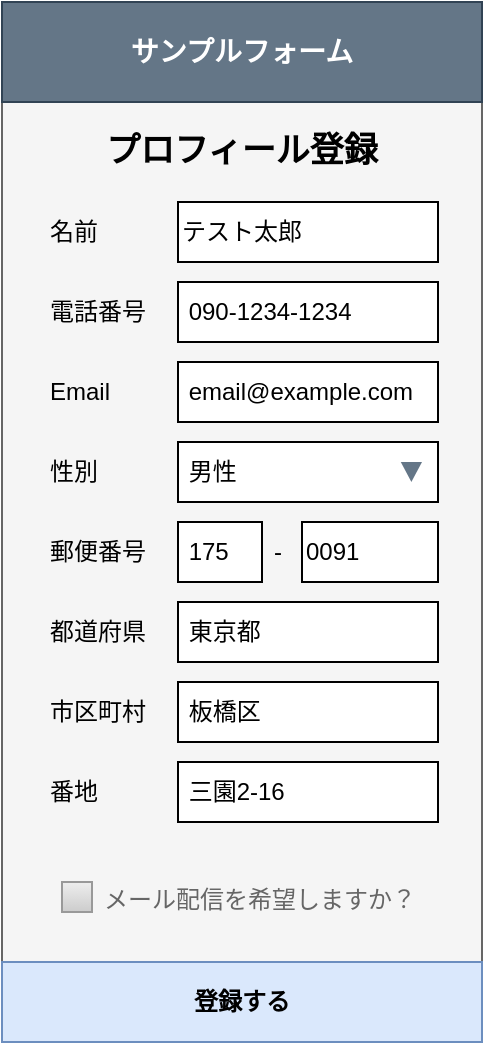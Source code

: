 <mxfile>
    <diagram id="PD3LTiTy4cdeC6ZFiB52" name="ページ1">
        <mxGraphModel dx="874" dy="664" grid="1" gridSize="10" guides="1" tooltips="1" connect="1" arrows="1" fold="1" page="1" pageScale="1" pageWidth="827" pageHeight="1169" math="0" shadow="0">
            <root>
                <mxCell id="0"/>
                <mxCell id="1" parent="0"/>
                <mxCell id="2" value="" style="rounded=0;whiteSpace=wrap;html=1;fillColor=#f5f5f5;fontColor=#333333;strokeColor=#666666;" vertex="1" parent="1">
                    <mxGeometry x="80" y="40" width="240" height="520" as="geometry"/>
                </mxCell>
                <mxCell id="3" value="サンプルフォーム" style="rounded=0;whiteSpace=wrap;html=1;fillColor=#647687;fontColor=#ffffff;strokeColor=#314354;fontSize=14;fontStyle=1" vertex="1" parent="1">
                    <mxGeometry x="80" y="40" width="240" height="50" as="geometry"/>
                </mxCell>
                <mxCell id="4" value="登録する" style="rounded=0;whiteSpace=wrap;html=1;align=center;fillColor=#dae8fc;strokeColor=#6c8ebf;fontStyle=1" vertex="1" parent="1">
                    <mxGeometry x="80" y="520" width="240" height="40" as="geometry"/>
                </mxCell>
                <mxCell id="5" value="プロフィール登録" style="text;html=1;strokeColor=none;fillColor=none;align=center;verticalAlign=middle;whiteSpace=wrap;rounded=0;fontSize=17;fontStyle=1" vertex="1" parent="1">
                    <mxGeometry x="100" y="100" width="200" height="30" as="geometry"/>
                </mxCell>
                <mxCell id="7" value="&amp;nbsp;175" style="rounded=0;whiteSpace=wrap;html=1;align=left;" vertex="1" parent="1">
                    <mxGeometry x="168" y="300" width="42" height="30" as="geometry"/>
                </mxCell>
                <mxCell id="8" value="郵便番号" style="text;html=1;strokeColor=none;fillColor=none;align=left;verticalAlign=middle;whiteSpace=wrap;rounded=0;fontSize=12;" vertex="1" parent="1">
                    <mxGeometry x="102" y="300" width="60" height="30" as="geometry"/>
                </mxCell>
                <mxCell id="9" value="&amp;nbsp;男性" style="rounded=0;whiteSpace=wrap;html=1;align=left;" vertex="1" parent="1">
                    <mxGeometry x="168" y="260" width="130" height="30" as="geometry"/>
                </mxCell>
                <mxCell id="10" value="性別" style="text;html=1;strokeColor=none;fillColor=none;align=left;verticalAlign=middle;whiteSpace=wrap;rounded=0;fontSize=12;" vertex="1" parent="1">
                    <mxGeometry x="102" y="260" width="60" height="30" as="geometry"/>
                </mxCell>
                <mxCell id="11" value="&amp;nbsp;email@example.com" style="rounded=0;whiteSpace=wrap;html=1;align=left;" vertex="1" parent="1">
                    <mxGeometry x="168" y="220" width="130" height="30" as="geometry"/>
                </mxCell>
                <mxCell id="12" value="Email" style="text;html=1;strokeColor=none;fillColor=none;align=left;verticalAlign=middle;whiteSpace=wrap;rounded=0;fontSize=12;" vertex="1" parent="1">
                    <mxGeometry x="102" y="220" width="60" height="30" as="geometry"/>
                </mxCell>
                <mxCell id="13" value="&amp;nbsp;090-1234-1234" style="rounded=0;whiteSpace=wrap;html=1;align=left;" vertex="1" parent="1">
                    <mxGeometry x="168" y="180" width="130" height="30" as="geometry"/>
                </mxCell>
                <mxCell id="14" value="電話番号" style="text;html=1;strokeColor=none;fillColor=none;align=left;verticalAlign=middle;whiteSpace=wrap;rounded=0;fontSize=12;" vertex="1" parent="1">
                    <mxGeometry x="102" y="180" width="60" height="30" as="geometry"/>
                </mxCell>
                <mxCell id="15" value="テスト太郎" style="rounded=0;whiteSpace=wrap;html=1;align=left;" vertex="1" parent="1">
                    <mxGeometry x="168" y="140" width="130" height="30" as="geometry"/>
                </mxCell>
                <mxCell id="16" value="名前" style="text;html=1;strokeColor=none;fillColor=none;align=left;verticalAlign=middle;whiteSpace=wrap;rounded=0;fontSize=12;" vertex="1" parent="1">
                    <mxGeometry x="102" y="140" width="60" height="30" as="geometry"/>
                </mxCell>
                <mxCell id="17" value="&amp;nbsp;三園2-16" style="rounded=0;whiteSpace=wrap;html=1;align=left;" vertex="1" parent="1">
                    <mxGeometry x="168" y="420" width="130" height="30" as="geometry"/>
                </mxCell>
                <mxCell id="18" value="番地" style="text;html=1;strokeColor=none;fillColor=none;align=left;verticalAlign=middle;whiteSpace=wrap;rounded=0;fontSize=12;" vertex="1" parent="1">
                    <mxGeometry x="102" y="420" width="60" height="30" as="geometry"/>
                </mxCell>
                <mxCell id="19" value="&amp;nbsp;板橋区" style="rounded=0;whiteSpace=wrap;html=1;align=left;" vertex="1" parent="1">
                    <mxGeometry x="168" y="380" width="130" height="30" as="geometry"/>
                </mxCell>
                <mxCell id="20" value="市区町村" style="text;html=1;strokeColor=none;fillColor=none;align=left;verticalAlign=middle;whiteSpace=wrap;rounded=0;fontSize=12;" vertex="1" parent="1">
                    <mxGeometry x="102" y="380" width="60" height="30" as="geometry"/>
                </mxCell>
                <mxCell id="21" value="&amp;nbsp;東京都" style="rounded=0;whiteSpace=wrap;html=1;align=left;" vertex="1" parent="1">
                    <mxGeometry x="168" y="340" width="130" height="30" as="geometry"/>
                </mxCell>
                <mxCell id="22" value="都道府県" style="text;html=1;strokeColor=none;fillColor=none;align=left;verticalAlign=middle;whiteSpace=wrap;rounded=0;fontSize=12;" vertex="1" parent="1">
                    <mxGeometry x="102" y="340" width="60" height="30" as="geometry"/>
                </mxCell>
                <mxCell id="23" value="" style="triangle;whiteSpace=wrap;html=1;fontSize=12;rotation=90;fillColor=#647687;fontColor=#ffffff;strokeColor=none;" vertex="1" parent="1">
                    <mxGeometry x="279.69" y="269.69" width="10" height="10.63" as="geometry"/>
                </mxCell>
                <mxCell id="24" value="0091" style="rounded=0;whiteSpace=wrap;html=1;align=left;" vertex="1" parent="1">
                    <mxGeometry x="230" y="300" width="68" height="30" as="geometry"/>
                </mxCell>
                <mxCell id="25" value="-" style="rounded=0;whiteSpace=wrap;html=1;align=left;fillColor=none;strokeColor=none;" vertex="1" parent="1">
                    <mxGeometry x="214" y="300" width="16" height="30" as="geometry"/>
                </mxCell>
                <mxCell id="27" value="&lt;font style=&quot;font-size: 12px;&quot;&gt;メール配信を希望しますか？&lt;/font&gt;" style="strokeWidth=1;shadow=0;dashed=0;align=center;html=1;shape=mxgraph.mockup.forms.rrect;rSize=0;fillColor=#eeeeee;strokeColor=#999999;gradientColor=#cccccc;align=left;spacingLeft=4;fontSize=17;fontColor=#666666;labelPosition=right;" vertex="1" parent="1">
                    <mxGeometry x="110" y="480" width="15" height="15" as="geometry"/>
                </mxCell>
            </root>
        </mxGraphModel>
    </diagram>
</mxfile>